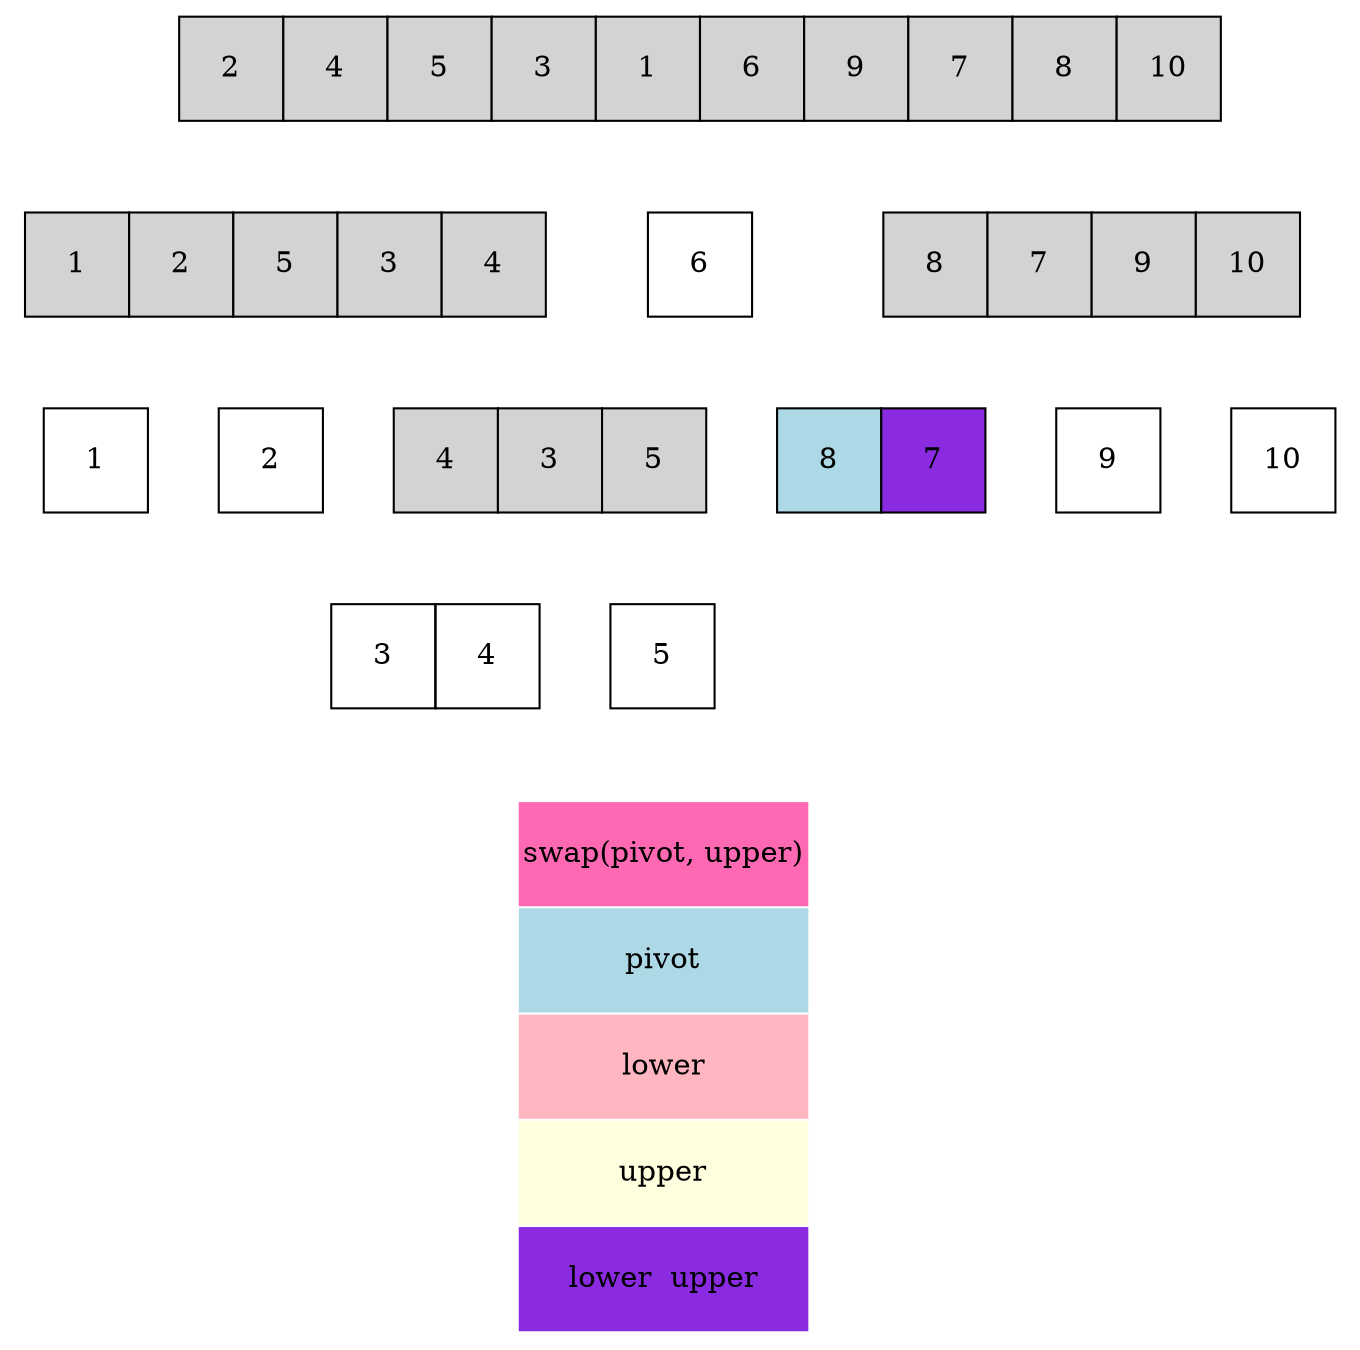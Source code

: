 digraph G
{
    node1
        [ shape = none
        label = <<table border="0" cellspacing="0">
            <tr>
            <td port="arr0" width="50" height="50" bgcolor="lightgray" border="1">2</td>
            <td port="arr1" width="50" height="50" bgcolor="lightgray" border="1">4</td>
            <td port="arr2" width="50" height="50" bgcolor="lightgray" border="1">5</td>
            <td port="arr3" width="50" height="50" bgcolor="lightgray" border="1">3</td>
            <td port="arr4" width="50" height="50" bgcolor="lightgray" border="1">1</td>
            <td port="arr5" width="50" height="50" bgcolor="lightgray" border="1">6</td>
            <td port="arr6" width="50" height="50" bgcolor="lightgray" border="1">9</td>
            <td port="arr7" width="50" height="50" bgcolor="lightgray" border="1">7</td>
            <td port="arr8" width="50" height="50" bgcolor="lightgray" border="1">8</td>
            <td port="arr9" width="50" height="50" bgcolor="lightgray" border="1">10</td>
            </tr>
            </table>>
        ]
        node2
        [
        shape = none
            label = <<table border="0" cellspacing="0">
            <tr>
            <td port="arr0" width="50" height="50" bgcolor="lightgray" border="1">1</td>
            <td port="arr1" width="50" height="50" bgcolor="lightgray" border="1">2</td>
            <td port="arr2" width="50" height="50" bgcolor="lightgray" border="1">5</td>
            <td port="arr3" width="50" height="50" bgcolor="lightgray" border="1">3</td>
            <td port="arr4" width="50" height="50" bgcolor="lightgray" border="1">4</td>
            </tr>
            </table>>
        ]
        node3
        [
        shape = none
            label = <<table border="0" cellspacing="0">
            <tr>
            <td port="arr5" width="50" height="50" border="1">6</td>
            </tr>
            </table>>
        ]
        node5
        [
        shape = none
            label = <<table border="0" cellspacing="1">
            <tr><td port="code1" height="50" bgcolor="hotpink">swap(pivot, upper)</td></tr>
            <tr><td port="code2" height="50" bgcolor="lightblue">pivot</td></tr>
            <tr><td port="code3" height="50" bgcolor="lightpink">lower</td></tr>
            <tr><td port="code4" height="50" bgcolor="lightyellow">upper</td></tr>
            <tr><td port="code5" height="50" bgcolor="blueviolet">lower  upper</td></tr>
            </table>>
        ]
        node4
        [
        shape = none
            label = <<table border="0" cellspacing="0">
            <tr>
            <td port="arr6" width="50" height="50" bgcolor="lightgray" border="1">8</td>
            <td port="arr7" width="50" height="50" bgcolor="lightgray" border="1">7</td>
            <td port="arr8" width="50" height="50" bgcolor="lightgray" border="1">9</td>
            <td port="arr9" width="50" height="50" bgcolor="lightgray" border="1">10</td>
            </tr>
            </table>>
        ]
        node6
        [
        shape = none
            label = <<table border="0" cellspacing="0">
            <tr>
            <td port="arr0" width="50" height="50" border="1">1</td>
            </tr>
            </table>>
        ]
        node7
        [
        shape = none
            label = <<table border="0" cellspacing="0">
            <tr>
            <td port="arr1" width="50" height="50" border="1">2</td>
            </tr>
            </table>>
        ]
        node8
        [
        shape = none
            label = <<table border="0" cellspacing="0">
            <tr>
            <td port="arr2" width="50" height="50" bgcolor="lightgray" border="1">4</td>
            <td port="arr3" width="50" height="50" bgcolor="lightgray" border="1">3</td>
            <td port="arr4" width="50" height="50" bgcolor="lightgray" border="1">5</td>
            </tr>
            </table>>
        ]
        node9
        [
        shape = none
            label = <<table border="0" cellspacing="0">
            <tr>
            <td port="arr2" width="50" height="50"  border="1">3</td>
            <td port="arr3" width="50" height="50"  border="1">4</td>
            </tr>
            </table>>
        ]
        node10
        [
        shape = none
            label = <<table border="0" cellspacing="0">
            <tr>
            <td port="arr4" width="50" height="50" border="1">5</td>
            </tr>
            </table>>
        ]
        node11
        [
        shape = none
            label = <<table border="0" cellspacing="0">
            <tr>
            <td port="arr6" width="50" height="50" bgcolor="lightblue" border="1">8</td>
            <td port="arr7" width="50" height="50" bgcolor="blueviolet" border="1">7</td>
            </tr>
            </table>>
        ]
        node12
        [
        shape = none
            label = <<table border="0" cellspacing="0">
            <tr>
            <td port="arr8" width="50" height="50" border="1">9</td>
            </tr>
            </table>>
        ]
        node13
        [
        shape = none
            label = <<table border="0" cellspacing="0">
            <tr>
            <td port="arr9" width="50" height="50" border="1">10</td>
            </tr>
            </table>>
        ]
        edge[style=invis]
        subgraph sb1 {peripheries=0 node1 -> node2}
    subgraph sb2 {peripheries=0 node1 -> node3}
    subgraph sb3 {peripheries=0 node1 -> node4}
    subgraph sb4 {peripheries=0 node10 -> node5}
    subgraph sb5 {peripheries=0 node2 -> node6}
    subgraph sb6 {peripheries=0 node2 -> node7}
    subgraph sb7 {peripheries=0 node2 -> node8}
    subgraph sb8 {peripheries=0 node8 -> node9}
    subgraph sb9 {peripheries=0 node8 -> node10}
    subgraph sb9 {peripheries=0 node4 -> node11}
    subgraph sb9 {peripheries=0 node4 -> node12}
    subgraph sb9 {peripheries=0 node4 -> node13}
}
